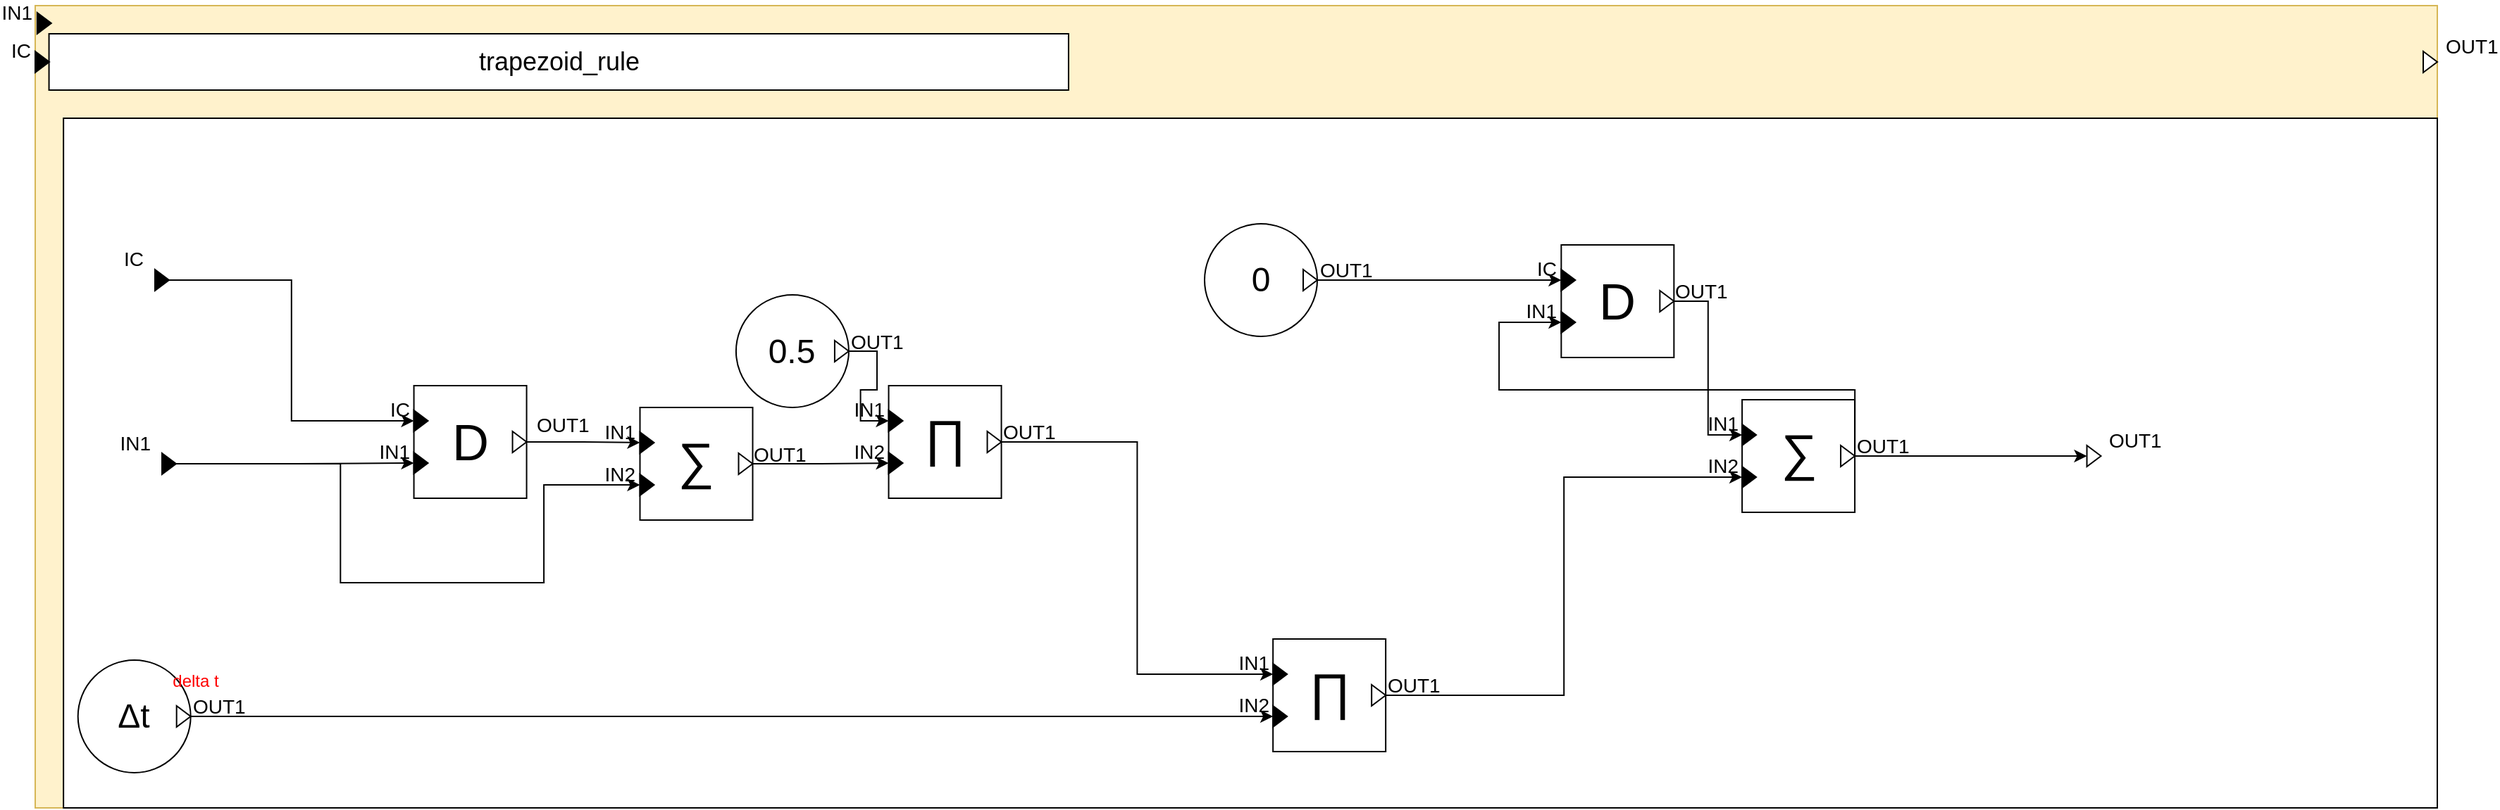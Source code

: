 <mxfile version="24.7.17">
  <diagram id="N5nFlDylz3wS6Qd0s4Ny" name="Page-1">
    <mxGraphModel dx="1964" dy="838" grid="1" gridSize="5" guides="1" tooltips="1" connect="1" arrows="1" fold="1" page="1" pageScale="1" pageWidth="850" pageHeight="1100" math="0" shadow="0">
      <root>
        <mxCell id="0" />
        <mxCell id="1" parent="0" />
        <object label="trapezoid_rule" placeholders="1" class_name="trapezoid_rule" block_name="trapezoid_rule" id="RprQI59_ezlDkIdyMx8F-104">
          <mxCell style="rounded=0;whiteSpace=wrap;html=1;fillColor=#fff2cc;strokeColor=#d6b656;container=0;connectable=0;allowArrows=0;treeFolding=0;moveCells=0;treeMoving=0;comic=0;rotatable=0;expand=1;autosize=1;resizeWidth=1;resizeHeight=1;metaEdit=1;" parent="1" vertex="1">
            <mxGeometry x="-365" y="280" width="1705" height="570" as="geometry">
              <mxRectangle x="40" y="400" width="50" height="40" as="alternateBounds" />
            </mxGeometry>
          </mxCell>
        </object>
        <object label="%class_name%" placeholders="1" id="RprQI59_ezlDkIdyMx8F-105">
          <mxCell style="rounded=0;whiteSpace=wrap;html=1;fillColor=#ffffff;fontSize=18;connectable=0;allowArrows=0;rotatable=0;cloneable=0;deletable=0;" parent="RprQI59_ezlDkIdyMx8F-104" vertex="1">
            <mxGeometry x="9.78" y="20" width="723.687" height="40" as="geometry" />
          </mxCell>
        </object>
        <mxCell id="RprQI59_ezlDkIdyMx8F-106" value="" style="rounded=0;whiteSpace=wrap;html=1;fillColor=#ffffff;connectable=0;allowArrows=0;container=1;collapsible=0;portConstraintRotation=0;rotatable=0;cloneable=0;deletable=0;recursiveResize=0;" parent="RprQI59_ezlDkIdyMx8F-104" vertex="1">
          <mxGeometry x="20.059" y="80" width="1684.941" height="490" as="geometry">
            <mxRectangle x="10" y="70" width="50" height="40" as="alternateBounds" />
          </mxGeometry>
        </mxCell>
        <mxCell id="RprQI59_ezlDkIdyMx8F-107" style="edgeStyle=orthogonalEdgeStyle;rounded=0;orthogonalLoop=1;jettySize=auto;html=1;exitX=1;exitY=0.5;exitDx=0;exitDy=0;entryX=0;entryY=0.5;entryDx=0;entryDy=0;" parent="RprQI59_ezlDkIdyMx8F-106" source="RprQI59_ezlDkIdyMx8F-109" target="RprQI59_ezlDkIdyMx8F-125" edge="1">
          <mxGeometry relative="1" as="geometry" />
        </mxCell>
        <mxCell id="RprQI59_ezlDkIdyMx8F-108" style="edgeStyle=orthogonalEdgeStyle;rounded=0;orthogonalLoop=1;jettySize=auto;html=1;exitX=0;exitY=0.5;exitDx=0;exitDy=0;entryX=0;entryY=0.5;entryDx=0;entryDy=0;" parent="RprQI59_ezlDkIdyMx8F-106" source="RprQI59_ezlDkIdyMx8F-109" target="RprQI59_ezlDkIdyMx8F-129" edge="1">
          <mxGeometry relative="1" as="geometry">
            <Array as="points">
              <mxPoint x="196.576" y="245" />
              <mxPoint x="196.576" y="330" />
              <mxPoint x="341" y="330" />
              <mxPoint x="341" y="261" />
            </Array>
          </mxGeometry>
        </mxCell>
        <object label="%name%" placeholders="1" name="IN1" class_name="InputPort" id="RprQI59_ezlDkIdyMx8F-109">
          <mxCell style="triangle;fontSize=14;points=[[0,0.5],[1,0.5]];allowArrows=0;verticalAlign=middle;horizontal=1;spacingTop=0;align=right;spacingLeft=0;spacingRight=8;html=1;comic=0;treeFolding=0;treeMoving=0;resizable=0;movableLabel=1;spacing=2;aspect=fixed;fillColor=#000000;metaEdit=1;" parent="RprQI59_ezlDkIdyMx8F-106" vertex="1">
            <mxGeometry x="69.945" y="238" width="10" height="15" as="geometry">
              <mxPoint x="-9" y="-15" as="offset" />
            </mxGeometry>
          </mxCell>
        </object>
        <object label="%symbol%" placeholders="1" block_name="" class_name="DeltaTBlock" symbol="&amp;#916;t" id="RprQI59_ezlDkIdyMx8F-110">
          <mxCell style="ellipse;whiteSpace=wrap;html=1;comic=0;fillColor=#ffffff;fontSize=24;align=center;allowArrows=0;connectable=0;container=1;collapsible=0;recursiveResize=1;direction=west;resizable=0;metaEdit=1;" parent="RprQI59_ezlDkIdyMx8F-106" vertex="1">
            <mxGeometry x="10.281" y="385" width="80" height="80" as="geometry" />
          </mxCell>
        </object>
        <object label="%name%" placeholders="1" name="OUT1" class_name="OutputPort" id="RprQI59_ezlDkIdyMx8F-111">
          <mxCell style="triangle;fillColor=#ffffff;fontSize=14;points=[[1,0.5]];allowArrows=0;verticalAlign=middle;horizontal=1;spacingTop=0;align=left;spacingLeft=4;spacingRight=0;html=1;comic=0;treeFolding=0;treeMoving=0;movable=1;resizable=0;rotatable=1;deletable=1;editable=1;connectable=1;movableLabel=1;spacing=2;aspect=fixed;metaEdit=1;" parent="RprQI59_ezlDkIdyMx8F-110" vertex="1">
            <mxGeometry x="70" y="32.5" width="10" height="15" as="geometry">
              <mxPoint x="6" y="-7" as="offset" />
            </mxGeometry>
          </mxCell>
        </object>
        <object label="%symbol%" placeholders="1" symbol="&amp;prod;" class_name="ProductBlock" block_name="" numberOfInputs="2" id="RprQI59_ezlDkIdyMx8F-112">
          <mxCell style="whiteSpace=wrap;html=1;aspect=fixed;comic=0;fillColor=#FFFFFF;fontSize=36;align=center;resizable=0;container=1;collapsible=0;points=[];allowArrows=0;spacingTop=-6;metaEdit=1;connectable=0;" parent="RprQI59_ezlDkIdyMx8F-106" vertex="1">
            <mxGeometry x="858.519" y="370" width="80" height="80" as="geometry" />
          </mxCell>
        </object>
        <object label="%name%" placeholders="1" name="OUT1" class_name="OutputPort" id="RprQI59_ezlDkIdyMx8F-113">
          <mxCell style="triangle;fillColor=#ffffff;fontSize=14;points=[[1,0.5]];allowArrows=0;verticalAlign=middle;horizontal=1;spacingTop=0;align=left;spacingLeft=4;spacingRight=0;html=1;comic=0;treeFolding=0;treeMoving=0;movable=1;resizable=0;rotatable=1;deletable=1;editable=1;connectable=1;movableLabel=1;spacing=2;aspect=fixed;metaEdit=1;" parent="RprQI59_ezlDkIdyMx8F-112" vertex="1">
            <mxGeometry x="70" y="32.5" width="10" height="15" as="geometry">
              <mxPoint x="5" y="-7" as="offset" />
            </mxGeometry>
          </mxCell>
        </object>
        <object label="%name%" placeholders="1" name="IN1" class_name="InputPort" id="RprQI59_ezlDkIdyMx8F-114">
          <mxCell style="triangle;fontSize=14;points=[[0,0.5]];allowArrows=0;verticalAlign=middle;horizontal=1;spacingTop=0;align=right;spacingLeft=0;spacingRight=8;html=1;comic=0;treeFolding=0;treeMoving=0;resizable=0;movableLabel=1;spacing=2;aspect=fixed;fillColor=#000000;metaEdit=1;" parent="RprQI59_ezlDkIdyMx8F-112" vertex="1">
            <mxGeometry y="17.5" width="10" height="15" as="geometry">
              <mxPoint x="-4" y="-8" as="offset" />
            </mxGeometry>
          </mxCell>
        </object>
        <object label="%name%" placeholders="1" name="IN2" class_name="InputPort" id="RprQI59_ezlDkIdyMx8F-115">
          <mxCell style="triangle;fontSize=14;points=[[0,0.5]];allowArrows=0;verticalAlign=middle;horizontal=1;spacingTop=0;align=right;spacingLeft=0;spacingRight=8;html=1;comic=0;treeFolding=0;treeMoving=0;resizable=0;movableLabel=1;spacing=2;aspect=fixed;fillColor=#000000;metaEdit=1;" parent="RprQI59_ezlDkIdyMx8F-112" vertex="1">
            <mxGeometry y="47.5" width="10" height="15" as="geometry">
              <mxPoint x="-4" y="-8" as="offset" />
            </mxGeometry>
          </mxCell>
        </object>
        <mxCell id="RprQI59_ezlDkIdyMx8F-116" style="edgeStyle=orthogonalEdgeStyle;rounded=0;orthogonalLoop=1;jettySize=auto;html=1;exitX=1;exitY=0.5;exitDx=0;exitDy=0;entryX=0;entryY=0.5;entryDx=0;entryDy=0;" parent="RprQI59_ezlDkIdyMx8F-106" source="RprQI59_ezlDkIdyMx8F-111" target="RprQI59_ezlDkIdyMx8F-115" edge="1">
          <mxGeometry relative="1" as="geometry" />
        </mxCell>
        <object label="%name%" placeholders="1" name="OUT1" class_name="OutputPort" id="RprQI59_ezlDkIdyMx8F-117">
          <mxCell style="triangle;fillColor=#ffffff;fontSize=14;points=[[0,0.5],[1,0.5]];allowArrows=0;verticalAlign=middle;horizontal=1;spacingTop=0;align=left;spacingLeft=4;spacingRight=0;html=1;comic=0;treeFolding=0;treeMoving=0;movable=1;resizable=0;rotatable=1;deletable=1;editable=1;connectable=1;movableLabel=1;spacing=2;aspect=fixed;metaEdit=1;" parent="RprQI59_ezlDkIdyMx8F-106" vertex="1">
            <mxGeometry x="1436.211" y="232.5" width="10" height="15" as="geometry">
              <mxPoint x="10" y="-11" as="offset" />
            </mxGeometry>
          </mxCell>
        </object>
        <mxCell id="RprQI59_ezlDkIdyMx8F-118" value="delta t" style="text;html=1;align=center;verticalAlign=middle;whiteSpace=wrap;rounded=0;fontColor=#FF0000;" parent="RprQI59_ezlDkIdyMx8F-106" vertex="1">
          <mxGeometry x="68.457" y="385" width="50.295" height="30" as="geometry" />
        </mxCell>
        <mxCell id="RprQI59_ezlDkIdyMx8F-120" style="edgeStyle=orthogonalEdgeStyle;rounded=0;orthogonalLoop=1;jettySize=auto;html=1;exitX=1;exitY=0.5;exitDx=0;exitDy=0;entryX=0;entryY=0.5;entryDx=0;entryDy=0;" parent="RprQI59_ezlDkIdyMx8F-106" source="RprQI59_ezlDkIdyMx8F-121" target="RprQI59_ezlDkIdyMx8F-124" edge="1">
          <mxGeometry relative="1" as="geometry" />
        </mxCell>
        <object label="%name%" placeholders="1" name="IC" class_name="InputPort" id="RprQI59_ezlDkIdyMx8F-121">
          <mxCell style="triangle;fontSize=14;points=[[0,0.5],[1,0.5]];allowArrows=0;verticalAlign=middle;horizontal=1;spacingTop=0;align=right;spacingLeft=0;spacingRight=8;html=1;comic=0;treeFolding=0;treeMoving=0;resizable=0;movableLabel=1;spacing=2;aspect=fixed;fillColor=#000000;metaEdit=1;" parent="RprQI59_ezlDkIdyMx8F-106" vertex="1">
            <mxGeometry x="64.937" y="107.5" width="10" height="15" as="geometry">
              <mxPoint x="-9" y="-15" as="offset" />
            </mxGeometry>
          </mxCell>
        </object>
        <object label="%symbol%" placeholders="1" symbol="D" class_name="DelayBlock" block_name="" id="RprQI59_ezlDkIdyMx8F-122">
          <mxCell style="whiteSpace=wrap;html=1;aspect=fixed;comic=0;fillColor=#FFFFFF;fontSize=36;align=center;resizable=0;container=1;collapsible=0;points=[];allowArrows=0;metaEdit=1;connectable=0;" parent="RprQI59_ezlDkIdyMx8F-106" vertex="1">
            <mxGeometry x="248.728" y="190" width="80" height="80" as="geometry" />
          </mxCell>
        </object>
        <object label="%name%" placeholders="1" name="OUT1" class_name="OutputPort" id="RprQI59_ezlDkIdyMx8F-123">
          <mxCell style="triangle;fillColor=#ffffff;fontSize=14;points=[[1,0.5]];allowArrows=0;verticalAlign=middle;horizontal=1;spacingTop=0;align=left;spacingLeft=4;spacingRight=0;html=1;comic=0;treeFolding=0;treeMoving=0;movable=1;resizable=0;rotatable=1;deletable=1;editable=1;connectable=1;movableLabel=1;spacing=2;aspect=fixed;metaEdit=1;" parent="RprQI59_ezlDkIdyMx8F-122" vertex="1">
            <mxGeometry x="70" y="32.5" width="10" height="15" as="geometry">
              <mxPoint x="11" y="-12" as="offset" />
            </mxGeometry>
          </mxCell>
        </object>
        <object label="%name%" placeholders="1" name="IC" class_name="InputPort" id="RprQI59_ezlDkIdyMx8F-124">
          <mxCell style="triangle;fontSize=14;points=[[0,0.5]];allowArrows=0;verticalAlign=middle;horizontal=1;spacingTop=0;align=right;spacingLeft=0;spacingRight=8;html=1;comic=0;treeFolding=0;treeMoving=0;resizable=0;movableLabel=1;spacing=2;aspect=fixed;fillColor=#000000;metaEdit=1;" parent="RprQI59_ezlDkIdyMx8F-122" vertex="1">
            <mxGeometry y="17.5" width="10" height="15" as="geometry">
              <mxPoint x="-4" y="-8" as="offset" />
            </mxGeometry>
          </mxCell>
        </object>
        <object label="%name%" placeholders="1" name="IN1" class_name="InputPort" id="RprQI59_ezlDkIdyMx8F-125">
          <mxCell style="triangle;fontSize=14;points=[[0,0.5]];allowArrows=0;verticalAlign=middle;horizontal=1;spacingTop=0;align=right;spacingLeft=0;spacingRight=8;html=1;comic=0;treeFolding=0;treeMoving=0;resizable=0;movableLabel=1;spacing=2;aspect=fixed;fillColor=#000000;metaEdit=1;" parent="RprQI59_ezlDkIdyMx8F-122" vertex="1">
            <mxGeometry y="47.5" width="10" height="15" as="geometry">
              <mxPoint x="-4" y="-8" as="offset" />
            </mxGeometry>
          </mxCell>
        </object>
        <object label="%symbol%" placeholders="1" symbol="&amp;sum;" class_name="AdderBlock" block_name="" numberOfInputs="2" id="RprQI59_ezlDkIdyMx8F-126">
          <mxCell style="whiteSpace=wrap;html=1;aspect=fixed;comic=0;fillColor=#FFFFFF;fontSize=36;align=center;resizable=0;container=1;collapsible=0;points=[];allowArrows=0;spacingTop=-6;metaEdit=1;connectable=0;" parent="RprQI59_ezlDkIdyMx8F-106" vertex="1">
            <mxGeometry x="409.198" y="205.5" width="80" height="80" as="geometry" />
          </mxCell>
        </object>
        <object label="%name%" placeholders="1" name="OUT1" class_name="OutputPort" id="RprQI59_ezlDkIdyMx8F-127">
          <mxCell style="triangle;fillColor=#ffffff;fontSize=14;points=[[1,0.5]];allowArrows=0;verticalAlign=middle;horizontal=1;spacingTop=0;align=left;spacingLeft=4;spacingRight=0;html=1;comic=0;treeFolding=0;treeMoving=0;movable=1;resizable=0;rotatable=1;deletable=1;editable=1;connectable=1;movableLabel=1;spacing=2;aspect=fixed;metaEdit=1;" parent="RprQI59_ezlDkIdyMx8F-126" vertex="1">
            <mxGeometry x="70" y="32.5" width="10" height="15" as="geometry">
              <mxPoint x="5" y="-7" as="offset" />
            </mxGeometry>
          </mxCell>
        </object>
        <object label="%name%" placeholders="1" name="IN1" class_name="InputPort" id="RprQI59_ezlDkIdyMx8F-128">
          <mxCell style="triangle;fontSize=14;points=[[0,0.5]];allowArrows=0;verticalAlign=middle;horizontal=1;spacingTop=0;align=right;spacingLeft=0;spacingRight=8;html=1;comic=0;treeFolding=0;treeMoving=0;resizable=0;movableLabel=1;spacing=2;aspect=fixed;fillColor=#000000;metaEdit=1;" parent="RprQI59_ezlDkIdyMx8F-126" vertex="1">
            <mxGeometry y="17.5" width="10" height="15" as="geometry">
              <mxPoint x="-4" y="-8" as="offset" />
            </mxGeometry>
          </mxCell>
        </object>
        <object label="%name%" placeholders="1" name="IN2" class_name="InputPort" id="RprQI59_ezlDkIdyMx8F-129">
          <mxCell style="triangle;fontSize=14;points=[[0,0.5]];allowArrows=0;verticalAlign=middle;horizontal=1;spacingTop=0;align=right;spacingLeft=0;spacingRight=8;html=1;comic=0;treeFolding=0;treeMoving=0;resizable=0;movableLabel=1;spacing=2;aspect=fixed;fillColor=#000000;metaEdit=1;" parent="RprQI59_ezlDkIdyMx8F-126" vertex="1">
            <mxGeometry y="47.5" width="10" height="15" as="geometry">
              <mxPoint x="-4" y="-8" as="offset" />
            </mxGeometry>
          </mxCell>
        </object>
        <mxCell id="RprQI59_ezlDkIdyMx8F-130" style="edgeStyle=orthogonalEdgeStyle;rounded=0;orthogonalLoop=1;jettySize=auto;html=1;exitX=1;exitY=0.5;exitDx=0;exitDy=0;entryX=0;entryY=0.5;entryDx=0;entryDy=0;" parent="RprQI59_ezlDkIdyMx8F-106" source="RprQI59_ezlDkIdyMx8F-123" target="RprQI59_ezlDkIdyMx8F-128" edge="1">
          <mxGeometry relative="1" as="geometry">
            <mxPoint x="381.118" y="230.333" as="targetPoint" />
          </mxGeometry>
        </mxCell>
        <object label="%symbol%" placeholders="1" symbol="&amp;prod;" class_name="ProductBlock" block_name="" numberOfInputs="2" id="RprQI59_ezlDkIdyMx8F-131">
          <mxCell style="whiteSpace=wrap;html=1;aspect=fixed;comic=0;fillColor=#FFFFFF;fontSize=36;align=center;resizable=0;container=1;collapsible=0;points=[];allowArrows=0;spacingTop=-6;metaEdit=1;connectable=0;" parent="RprQI59_ezlDkIdyMx8F-106" vertex="1">
            <mxGeometry x="585.718" y="190" width="80" height="80" as="geometry" />
          </mxCell>
        </object>
        <object label="%name%" placeholders="1" name="OUT1" class_name="OutputPort" id="RprQI59_ezlDkIdyMx8F-132">
          <mxCell style="triangle;fillColor=#ffffff;fontSize=14;points=[[1,0.5]];allowArrows=0;verticalAlign=middle;horizontal=1;spacingTop=0;align=left;spacingLeft=4;spacingRight=0;html=1;comic=0;treeFolding=0;treeMoving=0;movable=1;resizable=0;rotatable=1;deletable=1;editable=1;connectable=1;movableLabel=1;spacing=2;aspect=fixed;metaEdit=1;" parent="RprQI59_ezlDkIdyMx8F-131" vertex="1">
            <mxGeometry x="70" y="32.5" width="10" height="15" as="geometry">
              <mxPoint x="5" y="-7" as="offset" />
            </mxGeometry>
          </mxCell>
        </object>
        <object label="%name%" placeholders="1" name="IN1" class_name="InputPort" id="RprQI59_ezlDkIdyMx8F-133">
          <mxCell style="triangle;fontSize=14;points=[[0,0.5]];allowArrows=0;verticalAlign=middle;horizontal=1;spacingTop=0;align=right;spacingLeft=0;spacingRight=8;html=1;comic=0;treeFolding=0;treeMoving=0;resizable=0;movableLabel=1;spacing=2;aspect=fixed;fillColor=#000000;metaEdit=1;" parent="RprQI59_ezlDkIdyMx8F-131" vertex="1">
            <mxGeometry y="17.5" width="10" height="15" as="geometry">
              <mxPoint x="-4" y="-8" as="offset" />
            </mxGeometry>
          </mxCell>
        </object>
        <object label="%name%" placeholders="1" name="IN2" class_name="InputPort" id="RprQI59_ezlDkIdyMx8F-134">
          <mxCell style="triangle;fontSize=14;points=[[0,0.5]];allowArrows=0;verticalAlign=middle;horizontal=1;spacingTop=0;align=right;spacingLeft=0;spacingRight=8;html=1;comic=0;treeFolding=0;treeMoving=0;resizable=0;movableLabel=1;spacing=2;aspect=fixed;fillColor=#000000;metaEdit=1;" parent="RprQI59_ezlDkIdyMx8F-131" vertex="1">
            <mxGeometry y="47.5" width="10" height="15" as="geometry">
              <mxPoint x="-4" y="-8" as="offset" />
            </mxGeometry>
          </mxCell>
        </object>
        <mxCell id="RprQI59_ezlDkIdyMx8F-135" style="edgeStyle=orthogonalEdgeStyle;rounded=0;orthogonalLoop=1;jettySize=auto;html=1;exitX=1;exitY=0.5;exitDx=0;exitDy=0;entryX=0;entryY=0.5;entryDx=0;entryDy=0;" parent="RprQI59_ezlDkIdyMx8F-106" source="RprQI59_ezlDkIdyMx8F-127" target="RprQI59_ezlDkIdyMx8F-134" edge="1">
          <mxGeometry relative="1" as="geometry" />
        </mxCell>
        <mxCell id="RprQI59_ezlDkIdyMx8F-136" style="edgeStyle=orthogonalEdgeStyle;rounded=0;orthogonalLoop=1;jettySize=auto;html=1;exitX=1;exitY=0.5;exitDx=0;exitDy=0;entryX=0;entryY=0.5;entryDx=0;entryDy=0;" parent="RprQI59_ezlDkIdyMx8F-106" source="RprQI59_ezlDkIdyMx8F-132" target="RprQI59_ezlDkIdyMx8F-114" edge="1">
          <mxGeometry relative="1" as="geometry" />
        </mxCell>
        <object label="%value%" placeholders="1" value="0.5" block_name="" class_name="ConstantBlock" id="RprQI59_ezlDkIdyMx8F-137">
          <mxCell style="ellipse;whiteSpace=wrap;html=1;comic=0;fillColor=#ffffff;fontSize=24;align=center;allowArrows=0;connectable=0;container=1;collapsible=0;recursiveResize=1;direction=west;resizable=0;metaEdit=1;" parent="RprQI59_ezlDkIdyMx8F-106" vertex="1">
            <mxGeometry x="477.4" y="125.5" width="80" height="80" as="geometry" />
          </mxCell>
        </object>
        <object label="%name%" placeholders="1" name="OUT1" class_name="OutputPort" id="RprQI59_ezlDkIdyMx8F-138">
          <mxCell style="triangle;fillColor=#ffffff;fontSize=14;points=[[1,0.5]];allowArrows=0;verticalAlign=middle;horizontal=1;spacingTop=0;align=left;spacingLeft=4;spacingRight=0;html=1;comic=0;treeFolding=0;treeMoving=0;movable=1;resizable=0;rotatable=1;deletable=1;editable=1;connectable=1;movableLabel=1;spacing=2;aspect=fixed;metaEdit=1;" parent="RprQI59_ezlDkIdyMx8F-137" vertex="1">
            <mxGeometry x="70" y="32.5" width="10" height="15" as="geometry">
              <mxPoint x="6" y="-7" as="offset" />
            </mxGeometry>
          </mxCell>
        </object>
        <mxCell id="RprQI59_ezlDkIdyMx8F-139" style="edgeStyle=orthogonalEdgeStyle;rounded=0;orthogonalLoop=1;jettySize=auto;html=1;exitX=1;exitY=0.5;exitDx=0;exitDy=0;entryX=0;entryY=0.5;entryDx=0;entryDy=0;" parent="RprQI59_ezlDkIdyMx8F-106" source="RprQI59_ezlDkIdyMx8F-138" target="RprQI59_ezlDkIdyMx8F-133" edge="1">
          <mxGeometry relative="1" as="geometry" />
        </mxCell>
        <object label="%symbol%" placeholders="1" symbol="&amp;sum;" class_name="AdderBlock" block_name="" numberOfInputs="2" id="RprQI59_ezlDkIdyMx8F-140">
          <mxCell style="whiteSpace=wrap;html=1;aspect=fixed;comic=0;fillColor=#FFFFFF;fontSize=36;align=center;resizable=0;container=1;collapsible=0;points=[];allowArrows=0;spacingTop=-6;metaEdit=1;connectable=0;" parent="RprQI59_ezlDkIdyMx8F-106" vertex="1">
            <mxGeometry x="1191.491" y="200" width="80" height="80" as="geometry" />
          </mxCell>
        </object>
        <object label="%name%" placeholders="1" name="OUT1" class_name="OutputPort" id="RprQI59_ezlDkIdyMx8F-141">
          <mxCell style="triangle;fillColor=#ffffff;fontSize=14;points=[[1,0.5]];allowArrows=0;verticalAlign=middle;horizontal=1;spacingTop=0;align=left;spacingLeft=4;spacingRight=0;html=1;comic=0;treeFolding=0;treeMoving=0;movable=1;resizable=0;rotatable=1;deletable=1;editable=1;connectable=1;movableLabel=1;spacing=2;aspect=fixed;metaEdit=1;" parent="RprQI59_ezlDkIdyMx8F-140" vertex="1">
            <mxGeometry x="70" y="32.5" width="10" height="15" as="geometry">
              <mxPoint x="5" y="-7" as="offset" />
            </mxGeometry>
          </mxCell>
        </object>
        <object label="%name%" placeholders="1" name="IN1" class_name="InputPort" id="RprQI59_ezlDkIdyMx8F-142">
          <mxCell style="triangle;fontSize=14;points=[[0,0.5]];allowArrows=0;verticalAlign=middle;horizontal=1;spacingTop=0;align=right;spacingLeft=0;spacingRight=8;html=1;comic=0;treeFolding=0;treeMoving=0;resizable=0;movableLabel=1;spacing=2;aspect=fixed;fillColor=#000000;metaEdit=1;" parent="RprQI59_ezlDkIdyMx8F-140" vertex="1">
            <mxGeometry y="17.5" width="10" height="15" as="geometry">
              <mxPoint x="-4" y="-8" as="offset" />
            </mxGeometry>
          </mxCell>
        </object>
        <object label="%name%" placeholders="1" name="IN2" class_name="InputPort" id="RprQI59_ezlDkIdyMx8F-143">
          <mxCell style="triangle;fontSize=14;points=[[0,0.5]];allowArrows=0;verticalAlign=middle;horizontal=1;spacingTop=0;align=right;spacingLeft=0;spacingRight=8;html=1;comic=0;treeFolding=0;treeMoving=0;resizable=0;movableLabel=1;spacing=2;aspect=fixed;fillColor=#000000;metaEdit=1;" parent="RprQI59_ezlDkIdyMx8F-140" vertex="1">
            <mxGeometry y="47.5" width="10" height="15" as="geometry">
              <mxPoint x="-4" y="-8" as="offset" />
            </mxGeometry>
          </mxCell>
        </object>
        <mxCell id="RprQI59_ezlDkIdyMx8F-144" style="edgeStyle=orthogonalEdgeStyle;rounded=0;orthogonalLoop=1;jettySize=auto;html=1;exitX=1;exitY=0.5;exitDx=0;exitDy=0;entryX=0;entryY=0.5;entryDx=0;entryDy=0;" parent="RprQI59_ezlDkIdyMx8F-106" source="RprQI59_ezlDkIdyMx8F-113" target="RprQI59_ezlDkIdyMx8F-143" edge="1">
          <mxGeometry relative="1" as="geometry" />
        </mxCell>
        <object label="%symbol%" placeholders="1" symbol="D" class_name="DelayBlock" block_name="" id="RprQI59_ezlDkIdyMx8F-145">
          <mxCell style="whiteSpace=wrap;html=1;aspect=fixed;comic=0;fillColor=#FFFFFF;fontSize=36;align=center;resizable=0;container=1;collapsible=0;points=[];allowArrows=0;metaEdit=1;connectable=0;" parent="RprQI59_ezlDkIdyMx8F-106" vertex="1">
            <mxGeometry x="1063.118" y="90" width="80" height="80" as="geometry" />
          </mxCell>
        </object>
        <object label="%name%" placeholders="1" name="OUT1" class_name="OutputPort" id="RprQI59_ezlDkIdyMx8F-146">
          <mxCell style="triangle;fillColor=#ffffff;fontSize=14;points=[[1,0.5]];allowArrows=0;verticalAlign=middle;horizontal=1;spacingTop=0;align=left;spacingLeft=4;spacingRight=0;html=1;comic=0;treeFolding=0;treeMoving=0;movable=1;resizable=0;rotatable=1;deletable=1;editable=1;connectable=1;movableLabel=1;spacing=2;aspect=fixed;metaEdit=1;" parent="RprQI59_ezlDkIdyMx8F-145" vertex="1">
            <mxGeometry x="70" y="32.5" width="10" height="15" as="geometry">
              <mxPoint x="5" y="-7" as="offset" />
            </mxGeometry>
          </mxCell>
        </object>
        <object label="%name%" placeholders="1" name="IC" class_name="InputPort" id="RprQI59_ezlDkIdyMx8F-147">
          <mxCell style="triangle;fontSize=14;points=[[0,0.5]];allowArrows=0;verticalAlign=middle;horizontal=1;spacingTop=0;align=right;spacingLeft=0;spacingRight=8;html=1;comic=0;treeFolding=0;treeMoving=0;resizable=0;movableLabel=1;spacing=2;aspect=fixed;fillColor=#000000;metaEdit=1;" parent="RprQI59_ezlDkIdyMx8F-145" vertex="1">
            <mxGeometry y="17.5" width="10" height="15" as="geometry">
              <mxPoint x="-4" y="-8" as="offset" />
            </mxGeometry>
          </mxCell>
        </object>
        <object label="%name%" placeholders="1" name="IN1" class_name="InputPort" id="RprQI59_ezlDkIdyMx8F-148">
          <mxCell style="triangle;fontSize=14;points=[[0,0.5]];allowArrows=0;verticalAlign=middle;horizontal=1;spacingTop=0;align=right;spacingLeft=0;spacingRight=8;html=1;comic=0;treeFolding=0;treeMoving=0;resizable=0;movableLabel=1;spacing=2;aspect=fixed;fillColor=#000000;metaEdit=1;" parent="RprQI59_ezlDkIdyMx8F-145" vertex="1">
            <mxGeometry y="47.5" width="10" height="15" as="geometry">
              <mxPoint x="-4" y="-8" as="offset" />
            </mxGeometry>
          </mxCell>
        </object>
        <mxCell id="RprQI59_ezlDkIdyMx8F-149" style="edgeStyle=orthogonalEdgeStyle;rounded=0;orthogonalLoop=1;jettySize=auto;html=1;exitX=1;exitY=0.5;exitDx=0;exitDy=0;entryX=0;entryY=0.5;entryDx=0;entryDy=0;" parent="RprQI59_ezlDkIdyMx8F-106" source="RprQI59_ezlDkIdyMx8F-141" target="RprQI59_ezlDkIdyMx8F-117" edge="1">
          <mxGeometry relative="1" as="geometry" />
        </mxCell>
        <mxCell id="RprQI59_ezlDkIdyMx8F-150" style="edgeStyle=orthogonalEdgeStyle;rounded=0;orthogonalLoop=1;jettySize=auto;html=1;exitX=1;exitY=0.5;exitDx=0;exitDy=0;entryX=0;entryY=0.5;entryDx=0;entryDy=0;" parent="RprQI59_ezlDkIdyMx8F-106" source="RprQI59_ezlDkIdyMx8F-141" target="RprQI59_ezlDkIdyMx8F-148" edge="1">
          <mxGeometry relative="1" as="geometry">
            <Array as="points">
              <mxPoint x="1271.729" y="240" />
              <mxPoint x="1271.729" y="193" />
              <mxPoint x="1018.988" y="193" />
              <mxPoint x="1018.988" y="145" />
            </Array>
          </mxGeometry>
        </mxCell>
        <mxCell id="RprQI59_ezlDkIdyMx8F-151" style="edgeStyle=orthogonalEdgeStyle;rounded=0;orthogonalLoop=1;jettySize=auto;html=1;exitX=1;exitY=0.5;exitDx=0;exitDy=0;entryX=0;entryY=0.5;entryDx=0;entryDy=0;" parent="RprQI59_ezlDkIdyMx8F-106" source="RprQI59_ezlDkIdyMx8F-146" target="RprQI59_ezlDkIdyMx8F-142" edge="1">
          <mxGeometry relative="1" as="geometry" />
        </mxCell>
        <object label="%value%" placeholders="1" value="0" block_name="" class_name="ConstantBlock" id="2pB3fr3-j1_Edrij6ADm-1">
          <mxCell style="ellipse;whiteSpace=wrap;html=1;comic=0;fillColor=#ffffff;fontSize=24;align=center;allowArrows=0;connectable=0;container=1;collapsible=0;recursiveResize=1;direction=west;resizable=0;metaEdit=1;" vertex="1" parent="RprQI59_ezlDkIdyMx8F-106">
            <mxGeometry x="809.941" y="75" width="80" height="80" as="geometry" />
          </mxCell>
        </object>
        <object label="%name%" placeholders="1" name="OUT1" class_name="OutputPort" id="2pB3fr3-j1_Edrij6ADm-2">
          <mxCell style="triangle;fillColor=#ffffff;fontSize=14;points=[[1,0.5]];allowArrows=0;verticalAlign=middle;horizontal=1;spacingTop=0;align=left;spacingLeft=4;spacingRight=0;html=1;comic=0;treeFolding=0;treeMoving=0;movable=1;resizable=0;rotatable=1;deletable=1;editable=1;connectable=1;movableLabel=1;spacing=2;aspect=fixed;metaEdit=1;" vertex="1" parent="2pB3fr3-j1_Edrij6ADm-1">
            <mxGeometry x="70" y="32.5" width="10" height="15" as="geometry">
              <mxPoint x="6" y="-7" as="offset" />
            </mxGeometry>
          </mxCell>
        </object>
        <mxCell id="2pB3fr3-j1_Edrij6ADm-3" style="edgeStyle=orthogonalEdgeStyle;rounded=0;orthogonalLoop=1;jettySize=auto;html=1;exitX=1;exitY=0.5;exitDx=0;exitDy=0;entryX=0;entryY=0.5;entryDx=0;entryDy=0;" edge="1" parent="RprQI59_ezlDkIdyMx8F-106" source="2pB3fr3-j1_Edrij6ADm-2" target="RprQI59_ezlDkIdyMx8F-147">
          <mxGeometry relative="1" as="geometry" />
        </mxCell>
        <object label="%name%" placeholders="1" name="IC" class_name="InputPort" id="RprQI59_ezlDkIdyMx8F-152">
          <mxCell style="triangle;fontSize=14;points=[[0,0.5],[1,0.5]];allowArrows=0;verticalAlign=middle;horizontal=1;spacingTop=0;align=right;spacingLeft=0;spacingRight=8;html=1;comic=0;treeFolding=0;treeMoving=0;resizable=0;movableLabel=1;spacing=2;aspect=fixed;fillColor=#000000;metaEdit=1;" parent="RprQI59_ezlDkIdyMx8F-104" vertex="1">
            <mxGeometry y="32.5" width="10" height="15" as="geometry">
              <mxPoint x="-4" y="-8" as="offset" />
            </mxGeometry>
          </mxCell>
        </object>
        <object label="%name%" placeholders="1" name="IN1" class_name="InputPort" id="RprQI59_ezlDkIdyMx8F-153">
          <mxCell style="triangle;fontSize=14;points=[[0,0.5],[1,0.5]];allowArrows=0;verticalAlign=middle;horizontal=1;spacingTop=0;align=right;spacingLeft=0;spacingRight=8;html=1;comic=0;treeFolding=0;treeMoving=0;resizable=0;movableLabel=1;spacing=2;aspect=fixed;fillColor=#000000;metaEdit=1;" parent="RprQI59_ezlDkIdyMx8F-104" vertex="1">
            <mxGeometry x="1.4" y="5" width="10" height="15" as="geometry">
              <mxPoint x="-4" y="-8" as="offset" />
            </mxGeometry>
          </mxCell>
        </object>
        <object label="%name%" placeholders="1" name="OUT1" class_name="OutputPort" id="RprQI59_ezlDkIdyMx8F-157">
          <mxCell style="triangle;fillColor=#ffffff;fontSize=14;points=[[0,0.5],[1,0.5]];allowArrows=0;verticalAlign=middle;horizontal=1;spacingTop=0;align=left;spacingLeft=4;spacingRight=0;html=1;comic=0;treeFolding=0;treeMoving=0;movable=1;resizable=0;rotatable=1;deletable=1;editable=1;connectable=1;movableLabel=1;spacing=2;aspect=fixed;metaEdit=1;" parent="RprQI59_ezlDkIdyMx8F-104" vertex="1">
            <mxGeometry x="1695.0" y="32.5" width="10" height="15" as="geometry">
              <mxPoint x="10" y="-11" as="offset" />
            </mxGeometry>
          </mxCell>
        </object>
      </root>
    </mxGraphModel>
  </diagram>
</mxfile>
